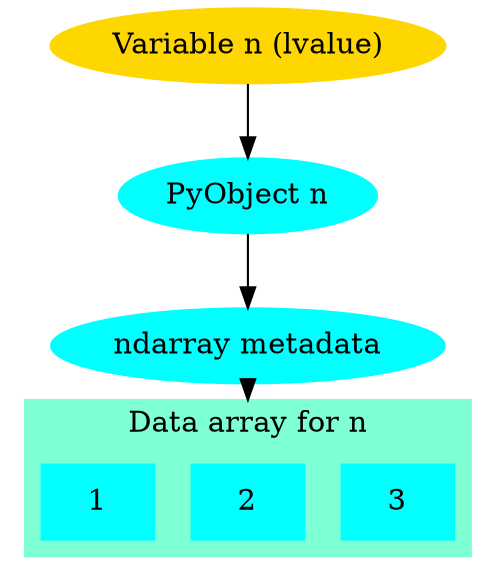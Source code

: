 strict digraph ndarray {
        graph [compound=true];
        
        node [style = filled, color=cyan];

        n [label="Variable n (lvalue)", color=gold];
        nobj [label="PyObject n"];
        ndesc [label="ndarray metadata"];
        
        n -> nobj;
        nobj -> ndesc;

        subgraph cluster_n {
                label = "Data array for n";
                color = aquamarine;
                style = filled;
                node [shape=box];
                
                ndata_0 [label="3"];
                ndata_1 [label="2"];
                ndata_2 [label="1"];
        }


        ndesc -> ndata_1 [lhead=cluster_n];
        
}
